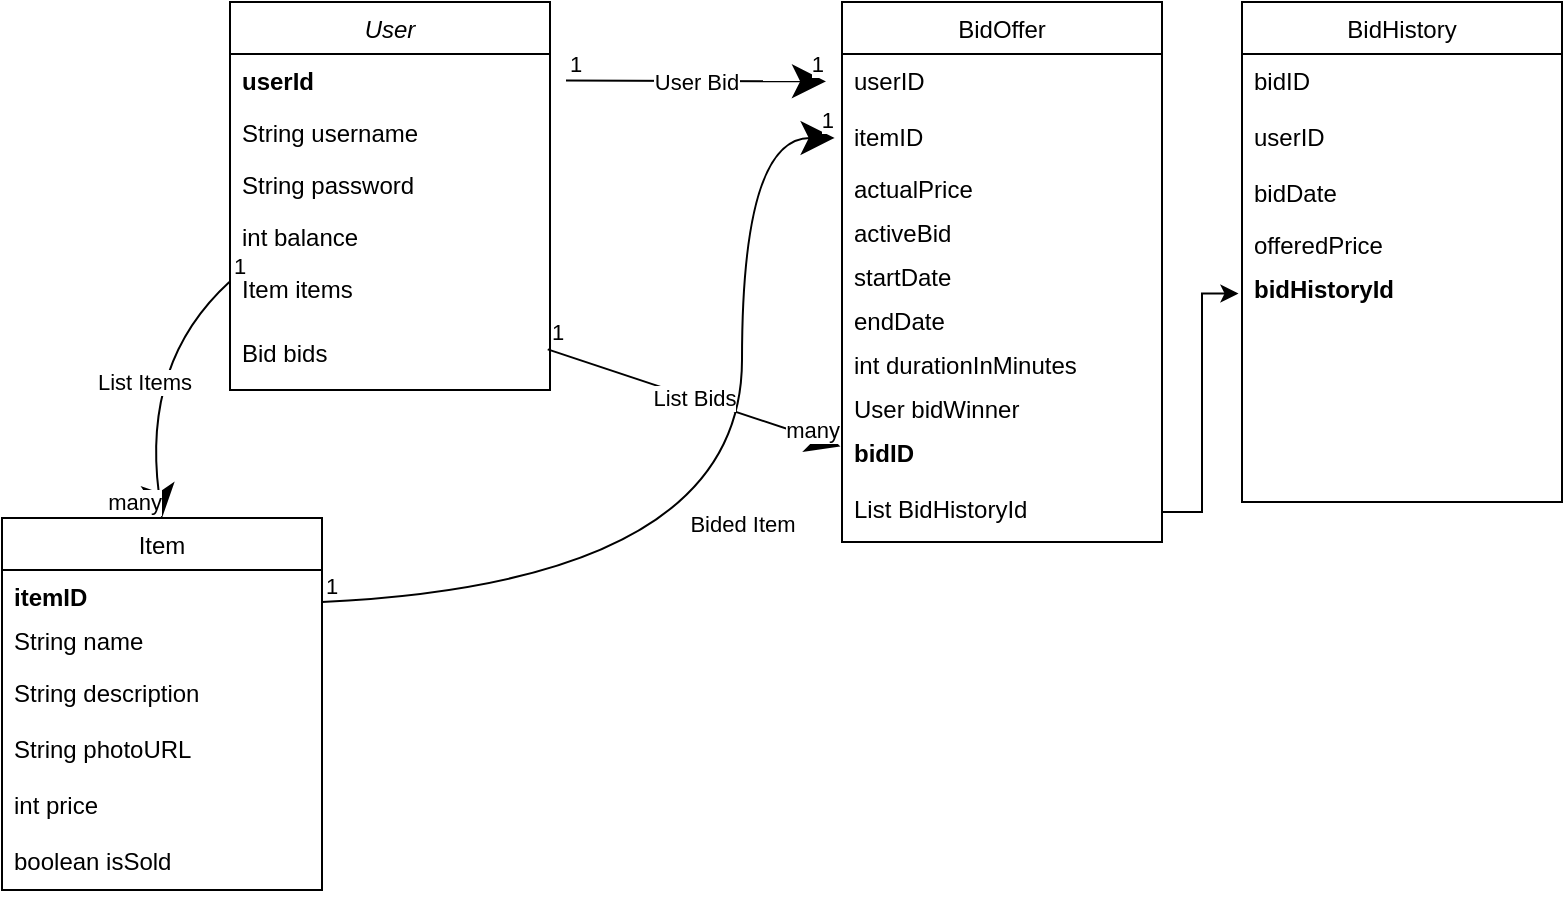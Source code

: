 <mxfile version="20.2.3" type="github"><diagram id="NclAtMAaGu9ceptFYVxz" name="Stránka-1"><mxGraphModel dx="1422" dy="727" grid="1" gridSize="10" guides="1" tooltips="1" connect="1" arrows="1" fold="1" page="1" pageScale="1" pageWidth="827" pageHeight="1169" math="0" shadow="0"><root><mxCell id="WIyWlLk6GJQsqaUBKTNV-0"/><mxCell id="WIyWlLk6GJQsqaUBKTNV-1" parent="WIyWlLk6GJQsqaUBKTNV-0"/><mxCell id="zkfFHV4jXpPFQw0GAbJ--0" value="User" style="swimlane;fontStyle=2;align=center;verticalAlign=top;childLayout=stackLayout;horizontal=1;startSize=26;horizontalStack=0;resizeParent=1;resizeLast=0;collapsible=1;marginBottom=0;rounded=0;shadow=0;strokeWidth=1;" parent="WIyWlLk6GJQsqaUBKTNV-1" vertex="1"><mxGeometry x="134" y="10" width="160" height="194" as="geometry"><mxRectangle x="230" y="140" width="160" height="26" as="alternateBounds"/></mxGeometry></mxCell><mxCell id="o0e9g5xrMiog0BxQ90hD-26" value="userId" style="text;align=left;verticalAlign=top;spacingLeft=4;spacingRight=4;overflow=hidden;rotatable=0;points=[[0,0.5],[1,0.5]];portConstraint=eastwest;fontStyle=1" parent="zkfFHV4jXpPFQw0GAbJ--0" vertex="1"><mxGeometry y="26" width="160" height="26" as="geometry"/></mxCell><mxCell id="zkfFHV4jXpPFQw0GAbJ--1" value="String username" style="text;align=left;verticalAlign=top;spacingLeft=4;spacingRight=4;overflow=hidden;rotatable=0;points=[[0,0.5],[1,0.5]];portConstraint=eastwest;" parent="zkfFHV4jXpPFQw0GAbJ--0" vertex="1"><mxGeometry y="52" width="160" height="26" as="geometry"/></mxCell><mxCell id="zkfFHV4jXpPFQw0GAbJ--2" value="String password" style="text;align=left;verticalAlign=top;spacingLeft=4;spacingRight=4;overflow=hidden;rotatable=0;points=[[0,0.5],[1,0.5]];portConstraint=eastwest;rounded=0;shadow=0;html=0;" parent="zkfFHV4jXpPFQw0GAbJ--0" vertex="1"><mxGeometry y="78" width="160" height="26" as="geometry"/></mxCell><mxCell id="o0e9g5xrMiog0BxQ90hD-25" value="int balance" style="text;align=left;verticalAlign=top;spacingLeft=4;spacingRight=4;overflow=hidden;rotatable=0;points=[[0,0.5],[1,0.5]];portConstraint=eastwest;rounded=0;shadow=0;html=0;" parent="zkfFHV4jXpPFQw0GAbJ--0" vertex="1"><mxGeometry y="104" width="160" height="26" as="geometry"/></mxCell><mxCell id="zkfFHV4jXpPFQw0GAbJ--5" value="Item items" style="text;align=left;verticalAlign=top;spacingLeft=4;spacingRight=4;overflow=hidden;rotatable=0;points=[[0,0.5],[1,0.5]];portConstraint=eastwest;" parent="zkfFHV4jXpPFQw0GAbJ--0" vertex="1"><mxGeometry y="130" width="160" height="32" as="geometry"/></mxCell><mxCell id="o0e9g5xrMiog0BxQ90hD-45" value="Bid bids" style="text;align=left;verticalAlign=top;spacingLeft=4;spacingRight=4;overflow=hidden;rotatable=0;points=[[0,0.5],[1,0.5]];portConstraint=eastwest;" parent="zkfFHV4jXpPFQw0GAbJ--0" vertex="1"><mxGeometry y="162" width="160" height="32" as="geometry"/></mxCell><mxCell id="zkfFHV4jXpPFQw0GAbJ--6" value="Item" style="swimlane;fontStyle=0;align=center;verticalAlign=top;childLayout=stackLayout;horizontal=1;startSize=26;horizontalStack=0;resizeParent=1;resizeLast=0;collapsible=1;marginBottom=0;rounded=0;shadow=0;strokeWidth=1;" parent="WIyWlLk6GJQsqaUBKTNV-1" vertex="1"><mxGeometry x="20" y="268" width="160" height="186" as="geometry"><mxRectangle x="130" y="380" width="160" height="26" as="alternateBounds"/></mxGeometry></mxCell><mxCell id="o0e9g5xrMiog0BxQ90hD-9" value="itemID" style="text;align=left;verticalAlign=top;spacingLeft=4;spacingRight=4;overflow=hidden;rotatable=0;points=[[0,0.5],[1,0.5]];portConstraint=eastwest;rounded=0;shadow=0;html=0;fontStyle=1" parent="zkfFHV4jXpPFQw0GAbJ--6" vertex="1"><mxGeometry y="26" width="160" height="22" as="geometry"/></mxCell><mxCell id="zkfFHV4jXpPFQw0GAbJ--7" value="String name" style="text;align=left;verticalAlign=top;spacingLeft=4;spacingRight=4;overflow=hidden;rotatable=0;points=[[0,0.5],[1,0.5]];portConstraint=eastwest;" parent="zkfFHV4jXpPFQw0GAbJ--6" vertex="1"><mxGeometry y="48" width="160" height="26" as="geometry"/></mxCell><mxCell id="zkfFHV4jXpPFQw0GAbJ--8" value="String description" style="text;align=left;verticalAlign=top;spacingLeft=4;spacingRight=4;overflow=hidden;rotatable=0;points=[[0,0.5],[1,0.5]];portConstraint=eastwest;rounded=0;shadow=0;html=0;" parent="zkfFHV4jXpPFQw0GAbJ--6" vertex="1"><mxGeometry y="74" width="160" height="28" as="geometry"/></mxCell><mxCell id="o0e9g5xrMiog0BxQ90hD-6" value="String photoURL" style="text;align=left;verticalAlign=top;spacingLeft=4;spacingRight=4;overflow=hidden;rotatable=0;points=[[0,0.5],[1,0.5]];portConstraint=eastwest;rounded=0;shadow=0;html=0;" parent="zkfFHV4jXpPFQw0GAbJ--6" vertex="1"><mxGeometry y="102" width="160" height="28" as="geometry"/></mxCell><mxCell id="o0e9g5xrMiog0BxQ90hD-27" value="int price" style="text;align=left;verticalAlign=top;spacingLeft=4;spacingRight=4;overflow=hidden;rotatable=0;points=[[0,0.5],[1,0.5]];portConstraint=eastwest;rounded=0;shadow=0;html=0;" parent="zkfFHV4jXpPFQw0GAbJ--6" vertex="1"><mxGeometry y="130" width="160" height="28" as="geometry"/></mxCell><mxCell id="o0e9g5xrMiog0BxQ90hD-34" value="boolean isSold" style="text;align=left;verticalAlign=top;spacingLeft=4;spacingRight=4;overflow=hidden;rotatable=0;points=[[0,0.5],[1,0.5]];portConstraint=eastwest;rounded=0;shadow=0;html=0;" parent="zkfFHV4jXpPFQw0GAbJ--6" vertex="1"><mxGeometry y="158" width="160" height="28" as="geometry"/></mxCell><mxCell id="o0e9g5xrMiog0BxQ90hD-2" value="L" style="endArrow=classic;html=1;rounded=0;startSize=14;endSize=14;sourcePerimeterSpacing=8;targetPerimeterSpacing=8;curved=1;entryX=0.5;entryY=0;entryDx=0;entryDy=0;exitX=-0.002;exitY=0.313;exitDx=0;exitDy=0;exitPerimeter=0;" parent="WIyWlLk6GJQsqaUBKTNV-1" source="zkfFHV4jXpPFQw0GAbJ--5" target="zkfFHV4jXpPFQw0GAbJ--6" edge="1"><mxGeometry relative="1" as="geometry"><mxPoint x="134" y="140" as="sourcePoint"/><mxPoint x="294" y="140" as="targetPoint"/><Array as="points"><mxPoint x="90" y="190"/></Array></mxGeometry></mxCell><mxCell id="o0e9g5xrMiog0BxQ90hD-3" value="List Items" style="edgeLabel;resizable=0;html=1;align=center;verticalAlign=middle;hachureGap=4;" parent="o0e9g5xrMiog0BxQ90hD-2" connectable="0" vertex="1"><mxGeometry relative="1" as="geometry"/></mxCell><mxCell id="o0e9g5xrMiog0BxQ90hD-4" value="1" style="edgeLabel;resizable=0;html=1;align=left;verticalAlign=bottom;hachureGap=4;" parent="o0e9g5xrMiog0BxQ90hD-2" connectable="0" vertex="1"><mxGeometry x="-1" relative="1" as="geometry"/></mxCell><mxCell id="o0e9g5xrMiog0BxQ90hD-5" value="many" style="edgeLabel;resizable=0;html=1;align=right;verticalAlign=bottom;hachureGap=4;" parent="o0e9g5xrMiog0BxQ90hD-2" connectable="0" vertex="1"><mxGeometry x="1" relative="1" as="geometry"/></mxCell><mxCell id="o0e9g5xrMiog0BxQ90hD-19" value="BidOffer" style="swimlane;fontStyle=0;align=center;verticalAlign=top;childLayout=stackLayout;horizontal=1;startSize=26;horizontalStack=0;resizeParent=1;resizeLast=0;collapsible=1;marginBottom=0;rounded=0;shadow=0;strokeWidth=1;" parent="WIyWlLk6GJQsqaUBKTNV-1" vertex="1"><mxGeometry x="440" y="10" width="160" height="270" as="geometry"><mxRectangle x="130" y="380" width="160" height="26" as="alternateBounds"/></mxGeometry></mxCell><mxCell id="o0e9g5xrMiog0BxQ90hD-22" value="userID" style="text;align=left;verticalAlign=top;spacingLeft=4;spacingRight=4;overflow=hidden;rotatable=0;points=[[0,0.5],[1,0.5]];portConstraint=eastwest;rounded=0;shadow=0;html=0;" parent="o0e9g5xrMiog0BxQ90hD-19" vertex="1"><mxGeometry y="26" width="160" height="28" as="geometry"/></mxCell><mxCell id="o0e9g5xrMiog0BxQ90hD-20" value="itemID" style="text;align=left;verticalAlign=top;spacingLeft=4;spacingRight=4;overflow=hidden;rotatable=0;points=[[0,0.5],[1,0.5]];portConstraint=eastwest;" parent="o0e9g5xrMiog0BxQ90hD-19" vertex="1"><mxGeometry y="54" width="160" height="26" as="geometry"/></mxCell><mxCell id="o0e9g5xrMiog0BxQ90hD-23" value="actualPrice" style="text;align=left;verticalAlign=top;spacingLeft=4;spacingRight=4;overflow=hidden;rotatable=0;points=[[0,0.5],[1,0.5]];portConstraint=eastwest;rounded=0;shadow=0;html=0;" parent="o0e9g5xrMiog0BxQ90hD-19" vertex="1"><mxGeometry y="80" width="160" height="22" as="geometry"/></mxCell><mxCell id="o0e9g5xrMiog0BxQ90hD-31" value="activeBid" style="text;align=left;verticalAlign=top;spacingLeft=4;spacingRight=4;overflow=hidden;rotatable=0;points=[[0,0.5],[1,0.5]];portConstraint=eastwest;rounded=0;shadow=0;html=0;" parent="o0e9g5xrMiog0BxQ90hD-19" vertex="1"><mxGeometry y="102" width="160" height="22" as="geometry"/></mxCell><mxCell id="o0e9g5xrMiog0BxQ90hD-33" value="startDate" style="text;align=left;verticalAlign=top;spacingLeft=4;spacingRight=4;overflow=hidden;rotatable=0;points=[[0,0.5],[1,0.5]];portConstraint=eastwest;rounded=0;shadow=0;html=0;" parent="o0e9g5xrMiog0BxQ90hD-19" vertex="1"><mxGeometry y="124" width="160" height="22" as="geometry"/></mxCell><mxCell id="o0e9g5xrMiog0BxQ90hD-32" value="endDate" style="text;align=left;verticalAlign=top;spacingLeft=4;spacingRight=4;overflow=hidden;rotatable=0;points=[[0,0.5],[1,0.5]];portConstraint=eastwest;rounded=0;shadow=0;html=0;" parent="o0e9g5xrMiog0BxQ90hD-19" vertex="1"><mxGeometry y="146" width="160" height="22" as="geometry"/></mxCell><mxCell id="lLLxQnWNwnOVs13AT5-W-1" value="int durationInMinutes" style="text;align=left;verticalAlign=top;spacingLeft=4;spacingRight=4;overflow=hidden;rotatable=0;points=[[0,0.5],[1,0.5]];portConstraint=eastwest;rounded=0;shadow=0;html=0;" vertex="1" parent="o0e9g5xrMiog0BxQ90hD-19"><mxGeometry y="168" width="160" height="22" as="geometry"/></mxCell><mxCell id="lLLxQnWNwnOVs13AT5-W-0" value="User bidWinner" style="text;align=left;verticalAlign=top;spacingLeft=4;spacingRight=4;overflow=hidden;rotatable=0;points=[[0,0.5],[1,0.5]];portConstraint=eastwest;rounded=0;shadow=0;html=0;" vertex="1" parent="o0e9g5xrMiog0BxQ90hD-19"><mxGeometry y="190" width="160" height="22" as="geometry"/></mxCell><mxCell id="o0e9g5xrMiog0BxQ90hD-35" value="bidID" style="text;align=left;verticalAlign=top;spacingLeft=4;spacingRight=4;overflow=hidden;rotatable=0;points=[[0,0.5],[1,0.5]];portConstraint=eastwest;rounded=0;shadow=0;html=0;fontStyle=1" parent="o0e9g5xrMiog0BxQ90hD-19" vertex="1"><mxGeometry y="212" width="160" height="28" as="geometry"/></mxCell><mxCell id="Ykq0WTFcGsGnYY_VUNsn-10" value="List BidHistoryId" style="text;align=left;verticalAlign=top;spacingLeft=4;spacingRight=4;overflow=hidden;rotatable=0;points=[[0,0.5],[1,0.5]];portConstraint=eastwest;rounded=0;shadow=0;html=0;" parent="o0e9g5xrMiog0BxQ90hD-19" vertex="1"><mxGeometry y="240" width="160" height="30" as="geometry"/></mxCell><mxCell id="o0e9g5xrMiog0BxQ90hD-37" value="L" style="endArrow=classic;html=1;rounded=0;startSize=14;endSize=14;sourcePerimeterSpacing=8;targetPerimeterSpacing=8;curved=1;" parent="WIyWlLk6GJQsqaUBKTNV-1" source="o0e9g5xrMiog0BxQ90hD-26" target="o0e9g5xrMiog0BxQ90hD-22" edge="1"><mxGeometry relative="1" as="geometry"><mxPoint x="231.44" y="78.144" as="sourcePoint"/><mxPoint x="230" y="172" as="targetPoint"/></mxGeometry></mxCell><mxCell id="o0e9g5xrMiog0BxQ90hD-38" value="User Bid" style="edgeLabel;resizable=0;html=1;align=center;verticalAlign=middle;hachureGap=4;" parent="o0e9g5xrMiog0BxQ90hD-37" connectable="0" vertex="1"><mxGeometry relative="1" as="geometry"/></mxCell><mxCell id="o0e9g5xrMiog0BxQ90hD-39" value="1" style="edgeLabel;resizable=0;html=1;align=left;verticalAlign=bottom;hachureGap=4;" parent="o0e9g5xrMiog0BxQ90hD-37" connectable="0" vertex="1"><mxGeometry x="-1" relative="1" as="geometry"/></mxCell><mxCell id="o0e9g5xrMiog0BxQ90hD-40" value="1" style="edgeLabel;resizable=0;html=1;align=right;verticalAlign=bottom;hachureGap=4;" parent="o0e9g5xrMiog0BxQ90hD-37" connectable="0" vertex="1"><mxGeometry x="1" relative="1" as="geometry"/></mxCell><mxCell id="o0e9g5xrMiog0BxQ90hD-41" value="L" style="endArrow=classic;html=1;rounded=0;startSize=14;endSize=14;sourcePerimeterSpacing=8;targetPerimeterSpacing=8;curved=1;entryX=-0.023;entryY=0.538;entryDx=0;entryDy=0;entryPerimeter=0;" parent="WIyWlLk6GJQsqaUBKTNV-1" target="o0e9g5xrMiog0BxQ90hD-20" edge="1"><mxGeometry relative="1" as="geometry"><mxPoint x="180" y="310.004" as="sourcePoint"/><mxPoint x="284" y="310.376" as="targetPoint"/><Array as="points"><mxPoint x="390" y="300"/><mxPoint x="390" y="78"/></Array></mxGeometry></mxCell><mxCell id="o0e9g5xrMiog0BxQ90hD-42" value="Bided Item" style="edgeLabel;resizable=0;html=1;align=center;verticalAlign=middle;hachureGap=4;" parent="o0e9g5xrMiog0BxQ90hD-41" connectable="0" vertex="1"><mxGeometry relative="1" as="geometry"/></mxCell><mxCell id="o0e9g5xrMiog0BxQ90hD-43" value="1" style="edgeLabel;resizable=0;html=1;align=left;verticalAlign=bottom;hachureGap=4;" parent="o0e9g5xrMiog0BxQ90hD-41" connectable="0" vertex="1"><mxGeometry x="-1" relative="1" as="geometry"/></mxCell><mxCell id="o0e9g5xrMiog0BxQ90hD-44" value="1" style="edgeLabel;resizable=0;html=1;align=right;verticalAlign=bottom;hachureGap=4;" parent="o0e9g5xrMiog0BxQ90hD-41" connectable="0" vertex="1"><mxGeometry x="1" relative="1" as="geometry"/></mxCell><mxCell id="o0e9g5xrMiog0BxQ90hD-50" value="L" style="endArrow=classic;html=1;rounded=0;startSize=14;endSize=14;sourcePerimeterSpacing=8;targetPerimeterSpacing=8;curved=1;entryX=-0.005;entryY=0.367;entryDx=0;entryDy=0;exitX=0.993;exitY=0.366;exitDx=0;exitDy=0;exitPerimeter=0;entryPerimeter=0;" parent="WIyWlLk6GJQsqaUBKTNV-1" source="o0e9g5xrMiog0BxQ90hD-45" target="o0e9g5xrMiog0BxQ90hD-35" edge="1"><mxGeometry relative="1" as="geometry"><mxPoint x="333.68" y="189.996" as="sourcePoint"/><mxPoint x="300" y="307.98" as="targetPoint"/><Array as="points"/></mxGeometry></mxCell><mxCell id="o0e9g5xrMiog0BxQ90hD-51" value="List Bids" style="edgeLabel;resizable=0;html=1;align=center;verticalAlign=middle;hachureGap=4;" parent="o0e9g5xrMiog0BxQ90hD-50" connectable="0" vertex="1"><mxGeometry relative="1" as="geometry"/></mxCell><mxCell id="o0e9g5xrMiog0BxQ90hD-52" value="1" style="edgeLabel;resizable=0;html=1;align=left;verticalAlign=bottom;hachureGap=4;" parent="o0e9g5xrMiog0BxQ90hD-50" connectable="0" vertex="1"><mxGeometry x="-1" relative="1" as="geometry"/></mxCell><mxCell id="o0e9g5xrMiog0BxQ90hD-53" value="many" style="edgeLabel;resizable=0;html=1;align=right;verticalAlign=bottom;hachureGap=4;" parent="o0e9g5xrMiog0BxQ90hD-50" connectable="0" vertex="1"><mxGeometry x="1" relative="1" as="geometry"/></mxCell><mxCell id="Ykq0WTFcGsGnYY_VUNsn-0" value="BidHistory" style="swimlane;fontStyle=0;align=center;verticalAlign=top;childLayout=stackLayout;horizontal=1;startSize=26;horizontalStack=0;resizeParent=1;resizeLast=0;collapsible=1;marginBottom=0;rounded=0;shadow=0;strokeWidth=1;" parent="WIyWlLk6GJQsqaUBKTNV-1" vertex="1"><mxGeometry x="640" y="10" width="160" height="250" as="geometry"><mxRectangle x="130" y="380" width="160" height="26" as="alternateBounds"/></mxGeometry></mxCell><mxCell id="Ykq0WTFcGsGnYY_VUNsn-7" value="bidID" style="text;align=left;verticalAlign=top;spacingLeft=4;spacingRight=4;overflow=hidden;rotatable=0;points=[[0,0.5],[1,0.5]];portConstraint=eastwest;rounded=0;shadow=0;html=0;" parent="Ykq0WTFcGsGnYY_VUNsn-0" vertex="1"><mxGeometry y="26" width="160" height="28" as="geometry"/></mxCell><mxCell id="Ykq0WTFcGsGnYY_VUNsn-1" value="userID" style="text;align=left;verticalAlign=top;spacingLeft=4;spacingRight=4;overflow=hidden;rotatable=0;points=[[0,0.5],[1,0.5]];portConstraint=eastwest;rounded=0;shadow=0;html=0;" parent="Ykq0WTFcGsGnYY_VUNsn-0" vertex="1"><mxGeometry y="54" width="160" height="28" as="geometry"/></mxCell><mxCell id="Ykq0WTFcGsGnYY_VUNsn-2" value="bidDate" style="text;align=left;verticalAlign=top;spacingLeft=4;spacingRight=4;overflow=hidden;rotatable=0;points=[[0,0.5],[1,0.5]];portConstraint=eastwest;" parent="Ykq0WTFcGsGnYY_VUNsn-0" vertex="1"><mxGeometry y="82" width="160" height="26" as="geometry"/></mxCell><mxCell id="Ykq0WTFcGsGnYY_VUNsn-3" value="offeredPrice" style="text;align=left;verticalAlign=top;spacingLeft=4;spacingRight=4;overflow=hidden;rotatable=0;points=[[0,0.5],[1,0.5]];portConstraint=eastwest;rounded=0;shadow=0;html=0;" parent="Ykq0WTFcGsGnYY_VUNsn-0" vertex="1"><mxGeometry y="108" width="160" height="22" as="geometry"/></mxCell><mxCell id="Ykq0WTFcGsGnYY_VUNsn-8" value="bidHistoryId" style="text;align=left;verticalAlign=top;spacingLeft=4;spacingRight=4;overflow=hidden;rotatable=0;points=[[0,0.5],[1,0.5]];portConstraint=eastwest;rounded=0;shadow=0;html=0;fontStyle=1" parent="Ykq0WTFcGsGnYY_VUNsn-0" vertex="1"><mxGeometry y="130" width="160" height="22" as="geometry"/></mxCell><mxCell id="Ykq0WTFcGsGnYY_VUNsn-11" style="edgeStyle=orthogonalEdgeStyle;rounded=0;orthogonalLoop=1;jettySize=auto;html=1;entryX=-0.011;entryY=0.716;entryDx=0;entryDy=0;entryPerimeter=0;" parent="WIyWlLk6GJQsqaUBKTNV-1" source="Ykq0WTFcGsGnYY_VUNsn-10" target="Ykq0WTFcGsGnYY_VUNsn-8" edge="1"><mxGeometry relative="1" as="geometry"/></mxCell></root></mxGraphModel></diagram></mxfile>